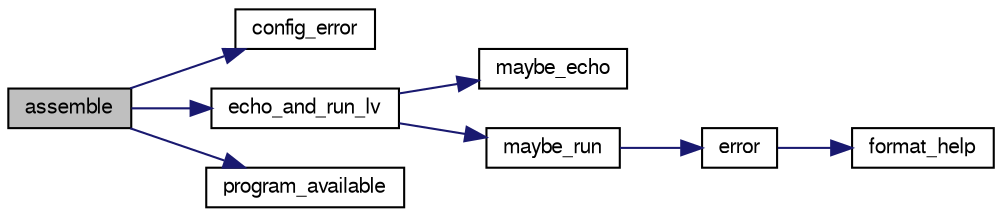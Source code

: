 digraph G
{
  edge [fontname="FreeSans",fontsize="10",labelfontname="FreeSans",labelfontsize="10"];
  node [fontname="FreeSans",fontsize="10",shape=record];
  rankdir=LR;
  Node1 [label="assemble",height=0.2,width=0.4,color="black", fillcolor="grey75", style="filled" fontcolor="black"];
  Node1 -> Node2 [color="midnightblue",fontsize="10",style="solid"];
  Node2 [label="config_error",height=0.2,width=0.4,color="black", fillcolor="white", style="filled",URL="$vmipstool_8cc.html#ace7d667fbb6c9c93c1766a9463210dd2"];
  Node1 -> Node3 [color="midnightblue",fontsize="10",style="solid"];
  Node3 [label="echo_and_run_lv",height=0.2,width=0.4,color="black", fillcolor="white", style="filled",URL="$vmipstool_8cc.html#abe7101508d1a4326a9aa174b06b01bb9"];
  Node3 -> Node4 [color="midnightblue",fontsize="10",style="solid"];
  Node4 [label="maybe_echo",height=0.2,width=0.4,color="black", fillcolor="white", style="filled",URL="$vmipstool_8cc.html#af5c78071ff1efaa09840d66031a156c1"];
  Node3 -> Node5 [color="midnightblue",fontsize="10",style="solid"];
  Node5 [label="maybe_run",height=0.2,width=0.4,color="black", fillcolor="white", style="filled",URL="$vmipstool_8cc.html#a4eddff63fba08e9547ff240959f74497"];
  Node5 -> Node6 [color="midnightblue",fontsize="10",style="solid"];
  Node6 [label="error",height=0.2,width=0.4,color="black", fillcolor="white", style="filled",URL="$error_8cc.html#a158a1af99275c1555bf5fcc74709aa5a"];
  Node6 -> Node7 [color="midnightblue",fontsize="10",style="solid"];
  Node7 [label="format_help",height=0.2,width=0.4,color="black", fillcolor="white", style="filled",URL="$error_8cc.html#aa182c84a77010100b5b8a15b1ff22e70"];
  Node1 -> Node8 [color="midnightblue",fontsize="10",style="solid"];
  Node8 [label="program_available",height=0.2,width=0.4,color="black", fillcolor="white", style="filled",URL="$vmipstool_8cc.html#ab8d561780e03397eaa7fb210c5105152"];
}
